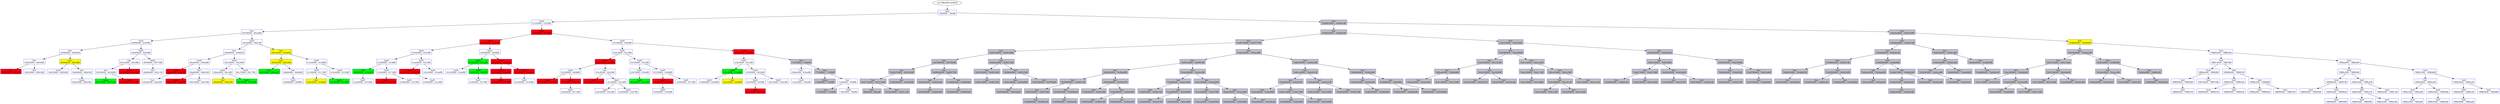/* Pid:    876 */
digraph processtree {
graph [rankdir = "TB"];
vad_fffffa8001da9b08 -> vad_fffffa8001dabef0
vad_fffffa8001dabef0 [label = "{ Vadl\n7ffe0000 - 7ffeffff }"shape = "record" color = "blue" style = "filled" fillcolor = "white"];
vad_fffffa8001dabef0 -> vad_fffffa8001e02510
vad_fffffa8001e02510 [label = "{ VadS\n013e0000 - 0145ffff }"shape = "record" color = "blue" style = "filled" fillcolor = "white"];
vad_fffffa8001e02510 -> vad_fffffa8001da9be0
vad_fffffa8001da9be0 [label = "{ Vad \n00780000 - 00aa8fff }"shape = "record" color = "blue" style = "filled" fillcolor = "white"];
vad_fffffa8001da9be0 -> vad_fffffa8001da4430
vad_fffffa8001da4430 [label = "{ VadS\n000f0000 - 0016ffff }"shape = "record" color = "blue" style = "filled" fillcolor = "white"];
vad_fffffa8001da4430 -> vad_fffffa8001dab550
vad_fffffa8001dab550 [label = "{ Vad \n00040000 - 00040fff }"shape = "record" color = "blue" style = "filled" fillcolor = "white"];
vad_fffffa8001dab550 -> vad_fffffa8001da23d0
vad_fffffa8001da23d0 [label = "{ Vad \n00020000 - 00026fff }"shape = "record" color = "blue" style = "filled" fillcolor = "white"];
vad_fffffa8001da23d0 -> vad_fffffa8001da44a0
vad_fffffa8001da44a0 [label = "{ Vad \n00010000 - 0001ffff }"shape = "record" color = "blue" style = "filled" fillcolor = "red"];
vad_fffffa8001da23d0 -> vad_fffffa8001da40a0
vad_fffffa8001da40a0 [label = "{ Vad \n00030000 - 00033fff }"shape = "record" color = "blue" style = "filled" fillcolor = "white"];
vad_fffffa8001dab550 -> vad_fffffa8001daa010
vad_fffffa8001daa010 [label = "{ Vad \n00060000 - 000c6fff }"shape = "record" color = "blue" style = "filled" fillcolor = "yellow"];
vad_fffffa8001daa010 -> vad_fffffa8001da8fc0
vad_fffffa8001da8fc0 [label = "{ VadS\n00050000 - 00050fff }"shape = "record" color = "blue" style = "filled" fillcolor = "white"];
vad_fffffa8001daa010 -> vad_fffffa8001da9c70
vad_fffffa8001da9c70 [label = "{ Vad \n000d0000 - 000d1fff }"shape = "record" color = "blue" style = "filled" fillcolor = "white"];
vad_fffffa8001da9c70 -> vad_fffffa8001d90f70
vad_fffffa8001d90f70 [label = "{ Vadm\n000e0000 - 000e0fff }"shape = "record" color = "blue" style = "filled" fillcolor = "white"];
vad_fffffa8001da4430 -> vad_fffffa8001dab170
vad_fffffa8001dab170 [label = "{ VadS\n00360000 - 0045ffff }"shape = "record" color = "blue" style = "filled" fillcolor = "white"];
vad_fffffa8001dab170 -> vad_fffffa8001da45c0
vad_fffffa8001da45c0 [label = "{ Vad \n001a0000 - 0025ffff }"shape = "record" color = "blue" style = "filled" fillcolor = "white"];
vad_fffffa8001da45c0 -> vad_fffffa8001e28460
vad_fffffa8001e28460 [label = "{ Vad \n00180000 - 00180fff }"shape = "record" color = "blue" style = "filled" fillcolor = "white"];
vad_fffffa8001e28460 -> vad_fffffa8001daaee0
vad_fffffa8001daaee0 [label = "{ Vadm\n00170000 - 00170fff }"shape = "record" color = "blue" style = "filled" fillcolor = "green"];
vad_fffffa8001e28460 -> vad_fffffa8001da90e0
vad_fffffa8001da90e0 [label = "{ VadS\n00190000 - 0019ffff }"shape = "record" color = "blue" style = "filled" fillcolor = "red"];
vad_fffffa8001da45c0 -> vad_fffffa8001da30c0
vad_fffffa8001da30c0 [label = "{ VadS\n00260000 - 0035ffff }"shape = "record" color = "blue" style = "filled" fillcolor = "red"];
vad_fffffa8001dab170 -> vad_fffffa8001daa0a0
vad_fffffa8001daa0a0 [label = "{ Vadm\n005f0000 - 00770fff }"shape = "record" color = "blue" style = "filled" fillcolor = "white"];
vad_fffffa8001daa0a0 -> vad_fffffa8001daa7a0
vad_fffffa8001daa7a0 [label = "{ Vad \n00460000 - 005e7fff }"shape = "record" color = "blue" style = "filled" fillcolor = "white"];
vad_fffffa8001da9be0 -> vad_fffffa8001dac0a0
vad_fffffa8001dac0a0 [label = "{ VadS\n00ca0000 - 00d1ffff }"shape = "record" color = "blue" style = "filled" fillcolor = "white"];
vad_fffffa8001dac0a0 -> vad_fffffa8001f47880
vad_fffffa8001f47880 [label = "{ Vad \n00b80000 - 00b81fff }"shape = "record" color = "blue" style = "filled" fillcolor = "white"];
vad_fffffa8001f47880 -> vad_fffffa8001ea5ae0
vad_fffffa8001ea5ae0 [label = "{ VadS\n00ad0000 - 00ad0fff }"shape = "record" color = "blue" style = "filled" fillcolor = "white"];
vad_fffffa8001ea5ae0 -> vad_fffffa8001df2ac0
vad_fffffa8001df2ac0 [label = "{ VadS\n00ac0000 - 00acffff }"shape = "record" color = "blue" style = "filled" fillcolor = "red"];
vad_fffffa8001df2ac0 -> vad_fffffa8001e39220
vad_fffffa8001e39220 [label = "{ Vad \n00ab0000 - 00ab0fff }"shape = "record" color = "blue" style = "filled" fillcolor = "white"];
vad_fffffa8001ea5ae0 -> vad_fffffa8001e94660
vad_fffffa8001e94660 [label = "{ Vad \n00b60000 - 00b61fff }"shape = "record" color = "blue" style = "filled" fillcolor = "white"];
vad_fffffa8001e94660 -> vad_fffffa8002263570
vad_fffffa8002263570 [label = "{ VadS\n00ae0000 - 00aeffff }"shape = "record" color = "blue" style = "filled" fillcolor = "red"];
vad_fffffa8001e94660 -> vad_fffffa8001f61a40
vad_fffffa8001f61a40 [label = "{ Vad \n00b70000 - 00b70fff }"shape = "record" color = "blue" style = "filled" fillcolor = "white"];
vad_fffffa8001f47880 -> vad_fffffa8001ea2a10
vad_fffffa8001ea2a10 [label = "{ VadS\n00c30000 - 00c49fff }"shape = "record" color = "blue" style = "filled" fillcolor = "white"];
vad_fffffa8001ea2a10 -> vad_fffffa8001dffa20
vad_fffffa8001dffa20 [label = "{ VadS\n00ba0000 - 00c1ffff }"shape = "record" color = "blue" style = "filled" fillcolor = "white"];
vad_fffffa8001dffa20 -> vad_fffffa8001eef180
vad_fffffa8001eef180 [label = "{ Vad \n00b90000 - 00b93fff }"shape = "record" color = "blue" style = "filled" fillcolor = "yellow"];
vad_fffffa8001dffa20 -> vad_fffffa8002090200
vad_fffffa8002090200 [label = "{ VadS\n00c20000 - 00c20fff }"shape = "record" color = "blue" style = "filled" fillcolor = "green"];
vad_fffffa8001ea2a10 -> vad_fffffa8002158cb0
vad_fffffa8002158cb0 [label = "{ VadS\n00c70000 - 00c77fff }"shape = "record" color = "blue" style = "filled" fillcolor = "white"];
vad_fffffa8001dac0a0 -> vad_fffffa8001dae220
vad_fffffa8001dae220 [label = "{ Vad \n00e10000 - 010defff }"shape = "record" color = "blue" style = "filled" fillcolor = "yellow"];
vad_fffffa8001dae220 -> vad_fffffa8001f5eb70
vad_fffffa8001f5eb70 [label = "{ Vad \n00d50000 - 00d53fff }"shape = "record" color = "blue" style = "filled" fillcolor = "yellow"];
vad_fffffa8001f5eb70 -> vad_fffffa8001f6fd30
vad_fffffa8001f6fd30 [label = "{ Vad \n00d20000 - 00d4efff }"shape = "record" color = "blue" style = "filled" fillcolor = "green"];
vad_fffffa8001f5eb70 -> vad_fffffa80020877c0
vad_fffffa80020877c0 [label = "{ Vad \n00d60000 - 00d60fff }"shape = "record" color = "blue" style = "filled" fillcolor = "white"];
vad_fffffa80020877c0 -> vad_fffffa8001f25b30
vad_fffffa8001f25b30 [label = "{ VadS\n00d80000 - 00dfffff }"shape = "record" color = "blue" style = "filled" fillcolor = "white"];
vad_fffffa8001dae220 -> vad_fffffa80020c4130
vad_fffffa80020c4130 [label = "{ VadS\n01220000 - 0129ffff }"shape = "record" color = "blue" style = "filled" fillcolor = "white"];
vad_fffffa80020c4130 -> vad_fffffa8001e6eb40
vad_fffffa8001e6eb40 [label = "{ VadS\n01100000 - 0117ffff }"shape = "record" color = "blue" style = "filled" fillcolor = "white"];
vad_fffffa8001e6eb40 -> vad_fffffa80020ba220
vad_fffffa80020ba220 [label = "{ Vad \n010e0000 - 010fbfff }"shape = "record" color = "blue" style = "filled" fillcolor = "yellow"];
vad_fffffa8001e6eb40 -> vad_fffffa8001f4baa0
vad_fffffa8001f4baa0 [label = "{ VadS\n01180000 - 011fffff }"shape = "record" color = "blue" style = "filled" fillcolor = "green"];
vad_fffffa80020c4130 -> vad_fffffa80020f8500
vad_fffffa80020f8500 [label = "{ VadS\n012e0000 - 0135ffff }"shape = "record" color = "blue" style = "filled" fillcolor = "white"];
vad_fffffa8001e02510 -> vad_fffffa8001ff9580
vad_fffffa8001ff9580 [label = "{ VadS\n023e0000 - 0245ffff }"shape = "record" color = "blue" style = "filled" fillcolor = "red"];
vad_fffffa8001ff9580 -> vad_fffffa8001ec9070
vad_fffffa8001ec9070 [label = "{ VadS\n01c40000 - 01cbffff }"shape = "record" color = "blue" style = "filled" fillcolor = "red"];
vad_fffffa8001ec9070 -> vad_fffffa80021e8650
vad_fffffa80021e8650 [label = "{ VadS\n018a0000 - 0191ffff }"shape = "record" color = "blue" style = "filled" fillcolor = "white"];
vad_fffffa80021e8650 -> vad_fffffa800225e7f0
vad_fffffa800225e7f0 [label = "{ VadS\n01580000 - 015fffff }"shape = "record" color = "blue" style = "filled" fillcolor = "white"];
vad_fffffa800225e7f0 -> vad_fffffa8001dc2b70
vad_fffffa8001dc2b70 [label = "{ Vad \n01460000 - 014c5fff }"shape = "record" color = "blue" style = "filled" fillcolor = "green"];
vad_fffffa8001dc2b70 -> vad_fffffa8001d515a0
vad_fffffa8001d515a0 [label = "{ VadS\n014e0000 - 0155ffff }"shape = "record" color = "blue" style = "filled" fillcolor = "white"];
vad_fffffa800225e7f0 -> vad_fffffa8001c59670
vad_fffffa8001c59670 [label = "{ VadS\n016c0000 - 0173ffff }"shape = "record" color = "blue" style = "filled" fillcolor = "white"];
vad_fffffa8001c59670 -> vad_fffffa8001e114b0
vad_fffffa8001e114b0 [label = "{ VadS\n01600000 - 0167ffff }"shape = "record" color = "blue" style = "filled" fillcolor = "red"];
vad_fffffa8001c59670 -> vad_fffffa8000f52fc0
vad_fffffa8000f52fc0 [label = "{ VadS\n01800000 - 0187ffff }"shape = "record" color = "blue" style = "filled" fillcolor = "white"];
vad_fffffa80021e8650 -> vad_fffffa8001e8d7e0
vad_fffffa8001e8d7e0 [label = "{ VadS\n01aa0000 - 01b1ffff }"shape = "record" color = "blue" style = "filled" fillcolor = "white"];
vad_fffffa8001e8d7e0 -> vad_fffffa8001e8dd80
vad_fffffa8001e8dd80 [label = "{ VadS\n01920000 - 0199ffff }"shape = "record" color = "blue" style = "filled" fillcolor = "red"];
vad_fffffa8001e8dd80 -> vad_fffffa8001e94d00
vad_fffffa8001e94d00 [label = "{ VadS\n019b0000 - 01a2ffff }"shape = "record" color = "blue" style = "filled" fillcolor = "white"];
vad_fffffa8001e8d7e0 -> vad_fffffa80014dda50
vad_fffffa80014dda50 [label = "{ VadS\n01b30000 - 01baffff }"shape = "record" color = "blue" style = "filled" fillcolor = "white"];
vad_fffffa8001ec9070 -> vad_fffffa8001fbe330
vad_fffffa8001fbe330 [label = "{ VadS\n02040000 - 020bffff }"shape = "record" color = "blue" style = "filled" fillcolor = "white"];
vad_fffffa8001fbe330 -> vad_fffffa8001f35750
vad_fffffa8001f35750 [label = "{ VadS\n01db0000 - 01eaffff }"shape = "record" color = "blue" style = "filled" fillcolor = "green"];
vad_fffffa8001f35750 -> vad_fffffa8001ef3170
vad_fffffa8001ef3170 [label = "{ VadS\n01d30000 - 01daffff }"shape = "record" color = "blue" style = "filled" fillcolor = "white"];
vad_fffffa8001f35750 -> vad_fffffa8001fd07f0
vad_fffffa8001fd07f0 [label = "{ VadS\n01f80000 - 01ffffff }"shape = "record" color = "blue" style = "filled" fillcolor = "green"];
vad_fffffa8001fd07f0 -> vad_fffffa80021eb4b0
vad_fffffa80021eb4b0 [label = "{ VadS\n01f00000 - 01f7ffff }"shape = "record" color = "blue" style = "filled" fillcolor = "white"];
vad_fffffa8001fbe330 -> vad_fffffa8001fcc1e0
vad_fffffa8001fcc1e0 [label = "{ VadS\n02210000 - 0228ffff }"shape = "record" color = "blue" style = "filled" fillcolor = "red"];
vad_fffffa8001fcc1e0 -> vad_fffffa8002035c20
vad_fffffa8002035c20 [label = "{ VadS\n02170000 - 021effff }"shape = "record" color = "blue" style = "filled" fillcolor = "red"];
vad_fffffa8002035c20 -> vad_fffffa8002041180
vad_fffffa8002041180 [label = "{ VadS\n020e0000 - 0215ffff }"shape = "record" color = "blue" style = "filled" fillcolor = "red"];
vad_fffffa8001fcc1e0 -> vad_fffffa8002004830
vad_fffffa8002004830 [label = "{ VadS\n02380000 - 0238ffff }"shape = "record" color = "blue" style = "filled" fillcolor = "red"];
vad_fffffa8002004830 -> vad_fffffa8001e8d980
vad_fffffa8001e8d980 [label = "{ VadS\n022d0000 - 0234ffff }"shape = "record" color = "blue" style = "filled" fillcolor = "white"];
vad_fffffa8001ff9580 -> vad_fffffa80020a8090
vad_fffffa80020a8090 [label = "{ VadS\n037d0000 - 0384ffff }"shape = "record" color = "blue" style = "filled" fillcolor = "white"];
vad_fffffa80020a8090 -> vad_fffffa8002050220
vad_fffffa8002050220 [label = "{ VadS\n02de0000 - 02e5ffff }"shape = "record" color = "blue" style = "filled" fillcolor = "white"];
vad_fffffa8002050220 -> vad_fffffa800204a880
vad_fffffa800204a880 [label = "{ VadS\n02880000 - 028fffff }"shape = "record" color = "blue" style = "filled" fillcolor = "red"];
vad_fffffa800204a880 -> vad_fffffa8002008600
vad_fffffa8002008600 [label = "{ VadS\n02590000 - 0268ffff }"shape = "record" color = "blue" style = "filled" fillcolor = "white"];
vad_fffffa8002008600 -> vad_fffffa8001f599e0
vad_fffffa8001f599e0 [label = "{ VadS\n02510000 - 0258ffff }"shape = "record" color = "blue" style = "filled" fillcolor = "red"];
vad_fffffa8002008600 -> vad_fffffa8001ffed00
vad_fffffa8001ffed00 [label = "{ VadS\n027c0000 - 0283ffff }"shape = "record" color = "blue" style = "filled" fillcolor = "red"];
vad_fffffa8001ffed00 -> vad_fffffa8001c91220
vad_fffffa8001c91220 [label = "{ VadS\n026a0000 - 0271ffff }"shape = "record" color = "blue" style = "filled" fillcolor = "white"];
vad_fffffa800204a880 -> vad_fffffa8002048010
vad_fffffa8002048010 [label = "{ Vad \n02a30000 - 02b2ffff }"shape = "record" color = "blue" style = "filled" fillcolor = "white"];
vad_fffffa8002048010 -> vad_fffffa8002043e00
vad_fffffa8002043e00 [label = "{ VadS\n029b0000 - 02a2ffff }"shape = "record" color = "blue" style = "filled" fillcolor = "red"];
vad_fffffa8002048010 -> vad_fffffa80020f88b0
vad_fffffa80020f88b0 [label = "{ VadS\n02c40000 - 02cbffff }"shape = "record" color = "blue" style = "filled" fillcolor = "white"];
vad_fffffa80020f88b0 -> vad_fffffa8001f0f470
vad_fffffa8001f0f470 [label = "{ VadS\n02b30000 - 02c2ffff }"shape = "record" color = "blue" style = "filled" fillcolor = "white"];
vad_fffffa80020f88b0 -> vad_fffffa8001f228b0
vad_fffffa8001f228b0 [label = "{ VadS\n02d00000 - 02d7ffff }"shape = "record" color = "blue" style = "filled" fillcolor = "white"];
vad_fffffa8002050220 -> vad_fffffa80020b32b0
vad_fffffa80020b32b0 [label = "{ VadS\n03350000 - 033cffff }"shape = "record" color = "blue" style = "filled" fillcolor = "white"];
vad_fffffa80020b32b0 -> vad_fffffa8001dcd0d0
vad_fffffa8001dcd0d0 [label = "{ VadS\n03070000 - 030effff }"shape = "record" color = "blue" style = "filled" fillcolor = "white"];
vad_fffffa8001dcd0d0 -> vad_fffffa8001da41c0
vad_fffffa8001da41c0 [label = "{ VadS\n02e60000 - 0305ffff }"shape = "record" color = "blue" style = "filled" fillcolor = "green"];
vad_fffffa80020b32b0 -> vad_fffffa80020c5a00
vad_fffffa80020c5a00 [label = "{ VadS\n03550000 - 0364ffff }"shape = "record" color = "blue" style = "filled" fillcolor = "white"];
vad_fffffa80020c5a00 -> vad_fffffa8002062240
vad_fffffa8002062240 [label = "{ VadS\n033d0000 - 0344ffff }"shape = "record" color = "blue" style = "filled" fillcolor = "red"];
vad_fffffa8002062240 -> vad_fffffa800202e170
vad_fffffa800202e170 [label = "{ VadS\n03450000 - 0354ffff }"shape = "record" color = "blue" style = "filled" fillcolor = "white"];
vad_fffffa80020c5a00 -> vad_fffffa8002069260
vad_fffffa8002069260 [label = "{ VadS\n036b0000 - 0372ffff }"shape = "record" color = "blue" style = "filled" fillcolor = "white"];
vad_fffffa80020a8090 -> vad_fffffa8001d4b650
vad_fffffa8001d4b650 [label = "{ VadS\n04540000 - 0454ffff }"shape = "record" color = "blue" style = "filled" fillcolor = "red"];
vad_fffffa8001d4b650 -> vad_fffffa80020b4590
vad_fffffa80020b4590 [label = "{ VadS\n03bc0000 - 03c3ffff }"shape = "record" color = "blue" style = "filled" fillcolor = "white"];
vad_fffffa80020b4590 -> vad_fffffa80020b76a0
vad_fffffa80020b76a0 [label = "{ VadS\n038e0000 - 03adffff }"shape = "record" color = "blue" style = "filled" fillcolor = "green"];
vad_fffffa80020b76a0 -> vad_fffffa800209fa70
vad_fffffa800209fa70 [label = "{ VadS\n03860000 - 038dffff }"shape = "record" color = "blue" style = "filled" fillcolor = "white"];
vad_fffffa80020b76a0 -> vad_fffffa8002156870
vad_fffffa8002156870 [label = "{ Vad \n03ae0000 - 03b9ffff }"shape = "record" color = "blue" style = "filled" fillcolor = "yellow"];
vad_fffffa80020b4590 -> vad_fffffa8001f500e0
vad_fffffa8001f500e0 [label = "{ VadS\n03f30000 - 0432ffff }"shape = "record" color = "blue" style = "filled" fillcolor = "white"];
vad_fffffa8001f500e0 -> vad_fffffa8001f4e830
vad_fffffa8001f4e830 [label = "{ VadS\n03d30000 - 03f2ffff }"shape = "record" color = "blue" style = "filled" fillcolor = "white"];
vad_fffffa8001f4e830 -> vad_fffffa8001f417a0
vad_fffffa8001f417a0 [label = "{ VadS\n03ca0000 - 03d1ffff }"shape = "record" color = "blue" style = "filled" fillcolor = "red"];
vad_fffffa8001f500e0 -> vad_fffffa8001d6f600
vad_fffffa8001d6f600 [label = "{ VadS\n04330000 - 0442ffff }"shape = "record" color = "blue" style = "filled" fillcolor = "white"];
vad_fffffa8001d4b650 -> vad_fffffa8001dab1c0
vad_fffffa8001dab1c0 [label = "{ Vad \n77a70000 - 77b8efff }"shape = "record" color = "blue" style = "filled" fillcolor = "gray"];
vad_fffffa8001dab1c0 -> vad_fffffa80020e56c0
vad_fffffa80020e56c0 [label = "{ Vad \n056d0000 - 058a9fff }"shape = "record" color = "blue" style = "filled" fillcolor = "white"];
vad_fffffa80020e56c0 -> vad_fffffa8001c72220
vad_fffffa8001c72220 [label = "{ VadS\n15bc0000 - 25bbffff }"shape = "record" color = "blue" style = "filled" fillcolor = "white"];
vad_fffffa8001dab1c0 -> vad_fffffa8001dabdd0
vad_fffffa8001dabdd0 [label = "{ Vad \n77c90000 - 77e38fff }"shape = "record" color = "blue" style = "filled" fillcolor = "gray"];
vad_fffffa8001dabdd0 -> vad_fffffa8001d90ed0
vad_fffffa8001d90ed0 [label = "{ Vadm\n77b90000 - 77c89fff }"shape = "record" color = "blue" style = "filled" fillcolor = "gray"];
vad_fffffa8001dabdd0 -> vad_fffffa8001da9130
vad_fffffa8001da9130 [label = "{ Vad \n7efe0000 - 7f0dffff }"shape = "record" color = "blue" style = "filled" fillcolor = "white"];
vad_fffffa8001da9130 -> vad_fffffa8002112ce0
vad_fffffa8002112ce0 [label = "{ Vad \n77e60000 - 77e66fff }"shape = "record" color = "blue" style = "filled" fillcolor = "gray"];
vad_fffffa8001da9130 -> vad_fffffa8001d7f0f0
vad_fffffa8001d7f0f0 [label = "{ VadS\n7f0e0000 - 7ffdffff }"shape = "record" color = "blue" style = "filled" fillcolor = "white"];
vad_fffffa8001dabef0 -> vad_fffffa8001dacc60
vad_fffffa8001dacc60 [label = "{ Vad \n7fefd810000 - 7fefd81efff }"shape = "record" color = "blue" style = "filled" fillcolor = "gray"];
vad_fffffa8001dacc60 -> vad_fffffa8001e07520
vad_fffffa8001e07520 [label = "{ Vad \n7fefb9a0000 - 7fefba61fff }"shape = "record" color = "blue" style = "filled" fillcolor = "gray"];
vad_fffffa8001e07520 -> vad_fffffa8001f65010
vad_fffffa8001f65010 [label = "{ Vad \n7fef9770000 - 7fef9777fff }"shape = "record" color = "blue" style = "filled" fillcolor = "gray"];
vad_fffffa8001f65010 -> vad_fffffa8002070ec0
vad_fffffa8002070ec0 [label = "{ Vad \n7fef9120000 - 7fef919dfff }"shape = "record" color = "blue" style = "filled" fillcolor = "gray"];
vad_fffffa8002070ec0 -> vad_fffffa80020a16f0
vad_fffffa80020a16f0 [label = "{ Vad \n7fef7f90000 - 7fef7f9efff }"shape = "record" color = "blue" style = "filled" fillcolor = "gray"];
vad_fffffa80020a16f0 -> vad_fffffa8001fee1b0
vad_fffffa8001fee1b0 [label = "{ Vad \n7fef5b70000 - 7fef5c5dfff }"shape = "record" color = "blue" style = "filled" fillcolor = "gray"];
vad_fffffa8001fee1b0 -> vad_fffffa8000e9e220
vad_fffffa8000e9e220 [label = "{ Vad \n7fef3720000 - 7fef3734fff }"shape = "record" color = "blue" style = "filled" fillcolor = "gray"];
vad_fffffa8000e9e220 -> vad_fffffa8001dabe60
vad_fffffa8001dabe60 [label = "{ Vad \nff9a0000 - ff9aafff }"shape = "record" color = "blue" style = "filled" fillcolor = "gray"];
vad_fffffa8000e9e220 -> vad_fffffa800214c500
vad_fffffa800214c500 [label = "{ Vad \n7fef3c60000 - 7fef3cc1fff }"shape = "record" color = "blue" style = "filled" fillcolor = "gray"];
vad_fffffa8001fee1b0 -> vad_fffffa8000e63a30
vad_fffffa8000e63a30 [label = "{ Vad \n7fef6040000 - 7fef629ffff }"shape = "record" color = "blue" style = "filled" fillcolor = "gray"];
vad_fffffa80020a16f0 -> vad_fffffa8001c49c20
vad_fffffa8001c49c20 [label = "{ Vad \n7fef8960000 - 7fef8975fff }"shape = "record" color = "blue" style = "filled" fillcolor = "gray"];
vad_fffffa8001c49c20 -> vad_fffffa80020f7620
vad_fffffa80020f7620 [label = "{ Vad \n7fef8280000 - 7fef829afff }"shape = "record" color = "blue" style = "filled" fillcolor = "gray"];
vad_fffffa80020f7620 -> vad_fffffa8002111230
vad_fffffa8002111230 [label = "{ Vad \n7fef87b0000 - 7fef8820fff }"shape = "record" color = "blue" style = "filled" fillcolor = "gray"];
vad_fffffa8001c49c20 -> vad_fffffa8002153970
vad_fffffa8002153970 [label = "{ Vad \n7fef8980000 - 7fef8bf9fff }"shape = "record" color = "blue" style = "filled" fillcolor = "gray"];
vad_fffffa8002153970 -> vad_fffffa8000e66ac0
vad_fffffa8000e66ac0 [label = "{ Vad \n7fef8d40000 - 7fef8d5bfff }"shape = "record" color = "blue" style = "filled" fillcolor = "gray"];
vad_fffffa8002070ec0 -> vad_fffffa8002076c30
vad_fffffa8002076c30 [label = "{ Vad \n7fef92a0000 - 7fef9312fff }"shape = "record" color = "blue" style = "filled" fillcolor = "gray"];
vad_fffffa8002076c30 -> vad_fffffa80020c50b0
vad_fffffa80020c50b0 [label = "{ Vad \n7fef91a0000 - 7fef91b5fff }"shape = "record" color = "blue" style = "filled" fillcolor = "gray"];
vad_fffffa80020c50b0 -> vad_fffffa8001fa49f0
vad_fffffa8001fa49f0 [label = "{ Vad \n7fef91c0000 - 7fef927bfff }"shape = "record" color = "blue" style = "filled" fillcolor = "gray"];
vad_fffffa8002076c30 -> vad_fffffa8002000a00
vad_fffffa8002000a00 [label = "{ Vad \n7fef96e0000 - 7fef9705fff }"shape = "record" color = "blue" style = "filled" fillcolor = "gray"];
vad_fffffa8002000a00 -> vad_fffffa8002070970
vad_fffffa8002070970 [label = "{ Vad \n7fef93c0000 - 7fef93d9fff }"shape = "record" color = "blue" style = "filled" fillcolor = "gray"];
vad_fffffa8002070970 -> vad_fffffa8001eb7cf0
vad_fffffa8001eb7cf0 [label = "{ Vad \n7fef9340000 - 7fef93bbfff }"shape = "record" color = "blue" style = "filled" fillcolor = "gray"];
vad_fffffa8002000a00 -> vad_fffffa8002024a20
vad_fffffa8002024a20 [label = "{ Vad \n7fef9760000 - 7fef976bfff }"shape = "record" color = "blue" style = "filled" fillcolor = "gray"];
vad_fffffa8001f65010 -> vad_fffffa8001e8d8f0
vad_fffffa8001e8d8f0 [label = "{ Vad \n7fefaee0000 - 7fefaee8fff }"shape = "record" color = "blue" style = "filled" fillcolor = "gray"];
vad_fffffa8001e8d8f0 -> vad_fffffa8001e692e0
vad_fffffa8001e692e0 [label = "{ Vad \n7fef9ec0000 - 7fef9f01fff }"shape = "record" color = "blue" style = "filled" fillcolor = "gray"];
vad_fffffa8001e692e0 -> vad_fffffa800200d350
vad_fffffa800200d350 [label = "{ Vad \n7fef9ac0000 - 7fef9ad8fff }"shape = "record" color = "blue" style = "filled" fillcolor = "gray"];
vad_fffffa800200d350 -> vad_fffffa80020380d0
vad_fffffa80020380d0 [label = "{ Vad \n7fef9900000 - 7fef9913fff }"shape = "record" color = "blue" style = "filled" fillcolor = "gray"];
vad_fffffa80020380d0 -> vad_fffffa800204dc70
vad_fffffa800204dc70 [label = "{ Vad \n7fef9780000 - 7fef97f3fff }"shape = "record" color = "blue" style = "filled" fillcolor = "gray"];
vad_fffffa800204dc70 -> vad_fffffa80021e9540
vad_fffffa80021e9540 [label = "{ Vad \n7fef9840000 - 7fef985cfff }"shape = "record" color = "blue" style = "filled" fillcolor = "gray"];
vad_fffffa80020380d0 -> vad_fffffa8002037c30
vad_fffffa8002037c30 [label = "{ Vad \n7fef9920000 - 7fef998efff }"shape = "record" color = "blue" style = "filled" fillcolor = "gray"];
vad_fffffa8002037c30 -> vad_fffffa80020356b0
vad_fffffa80020356b0 [label = "{ Vad \n7fef9990000 - 7fef9abefff }"shape = "record" color = "blue" style = "filled" fillcolor = "gray"];
vad_fffffa800200d350 -> vad_fffffa800200dec0
vad_fffffa800200dec0 [label = "{ Vad \n7fef9b40000 - 7fef9b47fff }"shape = "record" color = "blue" style = "filled" fillcolor = "gray"];
vad_fffffa800200dec0 -> vad_fffffa8001fbebf0
vad_fffffa8001fbebf0 [label = "{ Vad \n7fef9af0000 - 7fef9b3ffff }"shape = "record" color = "blue" style = "filled" fillcolor = "gray"];
vad_fffffa800200dec0 -> vad_fffffa8001e92840
vad_fffffa8001e92840 [label = "{ Vad \n7fef9d80000 - 7fef9dc6fff }"shape = "record" color = "blue" style = "filled" fillcolor = "gray"];
vad_fffffa8001e92840 -> vad_fffffa8001e55ec0
vad_fffffa8001e55ec0 [label = "{ Vad \n7fef9b50000 - 7fef9b76fff }"shape = "record" color = "blue" style = "filled" fillcolor = "gray"];
vad_fffffa8001e92840 -> vad_fffffa800202b870
vad_fffffa800202b870 [label = "{ Vad \n7fef9dd0000 - 7fef9eb1fff }"shape = "record" color = "blue" style = "filled" fillcolor = "gray"];
vad_fffffa8001e692e0 -> vad_fffffa8001fc64f0
vad_fffffa8001fc64f0 [label = "{ Vad \n7fefa260000 - 7fefa2e5fff }"shape = "record" color = "blue" style = "filled" fillcolor = "gray"];
vad_fffffa8001fc64f0 -> vad_fffffa8001f27420
vad_fffffa8001f27420 [label = "{ Vad \n7fef9ff0000 - 7fefa014fff }"shape = "record" color = "blue" style = "filled" fillcolor = "gray"];
vad_fffffa8001f27420 -> vad_fffffa8001ff6730
vad_fffffa8001ff6730 [label = "{ Vad \n7fef9f50000 - 7fef9fe1fff }"shape = "record" color = "blue" style = "filled" fillcolor = "gray"];
vad_fffffa8001f27420 -> vad_fffffa8002025370
vad_fffffa8002025370 [label = "{ Vad \n7fefa080000 - 7fefa096fff }"shape = "record" color = "blue" style = "filled" fillcolor = "gray"];
vad_fffffa8002025370 -> vad_fffffa8001fc8cd0
vad_fffffa8001fc8cd0 [label = "{ Vad \n7fefa040000 - 7fefa07cfff }"shape = "record" color = "blue" style = "filled" fillcolor = "gray"];
vad_fffffa8002025370 -> vad_fffffa800200c530
vad_fffffa800200c530 [label = "{ Vad \n7fefa0a0000 - 7fefa24ffff }"shape = "record" color = "blue" style = "filled" fillcolor = "gray"];
vad_fffffa8001fc64f0 -> vad_fffffa800210b910
vad_fffffa800210b910 [label = "{ Vad \n7fefa5b0000 - 7fefa620fff }"shape = "record" color = "blue" style = "filled" fillcolor = "gray"];
vad_fffffa800210b910 -> vad_fffffa8001fc08f0
vad_fffffa8001fc08f0 [label = "{ Vad \n7fefa340000 - 7fefa37ffff }"shape = "record" color = "blue" style = "filled" fillcolor = "gray"];
vad_fffffa8001fc08f0 -> vad_fffffa80021453a0
vad_fffffa80021453a0 [label = "{ Vad \n7fefa3a0000 - 7fefa403fff }"shape = "record" color = "blue" style = "filled" fillcolor = "gray"];
vad_fffffa800210b910 -> vad_fffffa8001e96210
vad_fffffa8001e96210 [label = "{ Vad \n7fefac40000 - 7fefacb6fff }"shape = "record" color = "blue" style = "filled" fillcolor = "gray"];
vad_fffffa8001e96210 -> vad_fffffa8001ff6290
vad_fffffa8001ff6290 [label = "{ Vad \n7fefa9e0000 - 7fefa9f0fff }"shape = "record" color = "blue" style = "filled" fillcolor = "gray"];
vad_fffffa8001e96210 -> vad_fffffa8001e7b780
vad_fffffa8001e7b780 [label = "{ Vad \n7fefad40000 - 7fefad4efff }"shape = "record" color = "blue" style = "filled" fillcolor = "gray"];
vad_fffffa8001e8d8f0 -> vad_fffffa8001e39190
vad_fffffa8001e39190 [label = "{ Vad \n7fefb590000 - 7fefb5a3fff }"shape = "record" color = "blue" style = "filled" fillcolor = "gray"];
vad_fffffa8001e39190 -> vad_fffffa8001e8ace0
vad_fffffa8001e8ace0 [label = "{ Vad \n7fefb1a0000 - 7fefb2b1fff }"shape = "record" color = "blue" style = "filled" fillcolor = "gray"];
vad_fffffa8001e8ace0 -> vad_fffffa8001e7b450
vad_fffffa8001e7b450 [label = "{ Vad \n7fefaf00000 - 7fefaf55fff }"shape = "record" color = "blue" style = "filled" fillcolor = "gray"];
vad_fffffa8001e7b450 -> vad_fffffa8001e8ae70
vad_fffffa8001e8ae70 [label = "{ Vad \n7fefaef0000 - 7fefaef8fff }"shape = "record" color = "blue" style = "filled" fillcolor = "gray"];
vad_fffffa8001e7b450 -> vad_fffffa8001e8dce0
vad_fffffa8001e8dce0 [label = "{ Vad \n7fefb110000 - 7fefb119fff }"shape = "record" color = "blue" style = "filled" fillcolor = "gray"];
vad_fffffa8001e8dce0 -> vad_fffffa80015966f0
vad_fffffa80015966f0 [label = "{ Vad \n7fefaf80000 - 7fefafddfff }"shape = "record" color = "blue" style = "filled" fillcolor = "gray"];
vad_fffffa8001e8dce0 -> vad_fffffa800104eef0
vad_fffffa800104eef0 [label = "{ Vad \n7fefb150000 - 7fefb164fff }"shape = "record" color = "blue" style = "filled" fillcolor = "gray"];
vad_fffffa8001e8ace0 -> vad_fffffa8001fe9ec0
vad_fffffa8001fe9ec0 [label = "{ Vad \n7fefb3d0000 - 7fefb422fff }"shape = "record" color = "blue" style = "filled" fillcolor = "gray"];
vad_fffffa8001fe9ec0 -> vad_fffffa80020432f0
vad_fffffa80020432f0 [label = "{ Vad \n7fefb320000 - 7fefb330fff }"shape = "record" color = "blue" style = "filled" fillcolor = "gray"];
vad_fffffa8001fe9ec0 -> vad_fffffa8001e8b240
vad_fffffa8001e8b240 [label = "{ Vad \n7fefb540000 - 7fefb574fff }"shape = "record" color = "blue" style = "filled" fillcolor = "gray"];
vad_fffffa8001e39190 -> vad_fffffa8001e09010
vad_fffffa8001e09010 [label = "{ Vad \n7fefb8b0000 - 7fefb8c4fff }"shape = "record" color = "blue" style = "filled" fillcolor = "gray"];
vad_fffffa8001e09010 -> vad_fffffa8001e08c50
vad_fffffa8001e08c50 [label = "{ Vad \n7fefb870000 - 7fefb8a6fff }"shape = "record" color = "blue" style = "filled" fillcolor = "gray"];
vad_fffffa8001e08c50 -> vad_fffffa8001f0b3e0
vad_fffffa8001f0b3e0 [label = "{ Vad \n7fefb650000 - 7fefb6b6fff }"shape = "record" color = "blue" style = "filled" fillcolor = "gray"];
vad_fffffa8001e09010 -> vad_fffffa8001e17e30
vad_fffffa8001e17e30 [label = "{ Vad \n7fefb8f0000 - 7fefb8fffff }"shape = "record" color = "blue" style = "filled" fillcolor = "gray"];
vad_fffffa8001e17e30 -> vad_fffffa8001e19580
vad_fffffa8001e19580 [label = "{ Vad \n7fefb8e0000 - 7fefb8ebfff }"shape = "record" color = "blue" style = "filled" fillcolor = "gray"];
vad_fffffa8001e17e30 -> vad_fffffa8001e09f80
vad_fffffa8001e09f80 [label = "{ Vad \n7fefb950000 - 7fefb968fff }"shape = "record" color = "blue" style = "filled" fillcolor = "gray"];
vad_fffffa8001e07520 -> vad_fffffa8001e26f80
vad_fffffa8001e26f80 [label = "{ Vad \n7fefcf10000 - 7fefcf56fff }"shape = "record" color = "blue" style = "filled" fillcolor = "gray"];
vad_fffffa8001e26f80 -> vad_fffffa8001e9e270
vad_fffffa8001e9e270 [label = "{ Vad \n7fefc960000 - 7fefc966fff }"shape = "record" color = "blue" style = "filled" fillcolor = "gray"];
vad_fffffa8001e9e270 -> vad_fffffa8001f20010
vad_fffffa8001f20010 [label = "{ Vad \n7fefc160000 - 7fefc353fff }"shape = "record" color = "blue" style = "filled" fillcolor = "gray"];
vad_fffffa8001f20010 -> vad_fffffa8001f26620
vad_fffffa8001f26620 [label = "{ Vad \n7fefbea0000 - 7fefbfcbfff }"shape = "record" color = "blue" style = "filled" fillcolor = "gray"];
vad_fffffa8001f26620 -> vad_fffffa8001efc7e0
vad_fffffa8001efc7e0 [label = "{ Vad \n7fefbe40000 - 7fefbe95fff }"shape = "record" color = "blue" style = "filled" fillcolor = "gray"];
vad_fffffa8001f26620 -> vad_fffffa80021eaa80
vad_fffffa80021eaa80 [label = "{ Vad \n7fefc130000 - 7fefc138fff }"shape = "record" color = "blue" style = "filled" fillcolor = "gray"];
vad_fffffa8001f20010 -> vad_fffffa8001ea7d70
vad_fffffa8001ea7d70 [label = "{ Vad \n7fefc810000 - 7fefc820fff }"shape = "record" color = "blue" style = "filled" fillcolor = "gray"];
vad_fffffa8001ea7d70 -> vad_fffffa8002040300
vad_fffffa8002040300 [label = "{ Vad \n7fefc610000 - 7fefc627fff }"shape = "record" color = "blue" style = "filled" fillcolor = "gray"];
vad_fffffa8001ea7d70 -> vad_fffffa8001ff5dc0
vad_fffffa8001ff5dc0 [label = "{ Vad \n7fefc830000 - 7fefc8eafff }"shape = "record" color = "blue" style = "filled" fillcolor = "gray"];
vad_fffffa8001e9e270 -> vad_fffffa8001e01620
vad_fffffa8001e01620 [label = "{ Vad \n7fefccc0000 - 7fefccdafff }"shape = "record" color = "blue" style = "filled" fillcolor = "gray"];
vad_fffffa8001e01620 -> vad_fffffa8001e96180
vad_fffffa8001e96180 [label = "{ Vad \n7fefcc50000 - 7fefcc7cfff }"shape = "record" color = "blue" style = "filled" fillcolor = "gray"];
vad_fffffa8001e96180 -> vad_fffffa8001e9f9e0
vad_fffffa8001e9f9e0 [label = "{ Vad \n7fefcc80000 - 7fefcc8bfff }"shape = "record" color = "blue" style = "filled" fillcolor = "gray"];
vad_fffffa8001e01620 -> vad_fffffa8001e6fd50
vad_fffffa8001e6fd50 [label = "{ Vad \n7fefce10000 - 7fefce19fff }"shape = "record" color = "blue" style = "filled" fillcolor = "gray"];
vad_fffffa8001e6fd50 -> vad_fffffa80020931e0
vad_fffffa80020931e0 [label = "{ Vad \n7fefcd00000 - 7fefcd1efff }"shape = "record" color = "blue" style = "filled" fillcolor = "gray"];
vad_fffffa80020931e0 -> vad_fffffa8002014db0
vad_fffffa8002014db0 [label = "{ Vad \n7fefcce0000 - 7fefccf1fff }"shape = "record" color = "blue" style = "filled" fillcolor = "gray"];
vad_fffffa80020931e0 -> vad_fffffa8001e8b010
vad_fffffa8001e8b010 [label = "{ Vad \n7fefcd90000 - 7fefcdc8fff }"shape = "record" color = "blue" style = "filled" fillcolor = "gray"];
vad_fffffa8001e6fd50 -> vad_fffffa8001e8a920
vad_fffffa8001e8a920 [label = "{ Vad \n7fefce20000 - 7fefce2cfff }"shape = "record" color = "blue" style = "filled" fillcolor = "gray"];
vad_fffffa8001e26f80 -> vad_fffffa8001e06800
vad_fffffa8001e06800 [label = "{ Vad \n7fefd4d0000 - 7fefd4dafff }"shape = "record" color = "blue" style = "filled" fillcolor = "gray"];
vad_fffffa8001e06800 -> vad_fffffa8001e29c60
vad_fffffa8001e29c60 [label = "{ Vad \n7fefd1e0000 - 7fefd1f6fff }"shape = "record" color = "blue" style = "filled" fillcolor = "gray"];
vad_fffffa8001e29c60 -> vad_fffffa8001e9e1e0
vad_fffffa8001e9e1e0 [label = "{ Vad \n7fefd170000 - 7fefd176fff }"shape = "record" color = "blue" style = "filled" fillcolor = "gray"];
vad_fffffa8001e9e1e0 -> vad_fffffa8002065280
vad_fffffa8002065280 [label = "{ Vad \n7fefd000000 - 7fefd05afff }"shape = "record" color = "blue" style = "filled" fillcolor = "gray"];
vad_fffffa8001e9e1e0 -> vad_fffffa8001e9deb0
vad_fffffa8001e9deb0 [label = "{ Vad \n7fefd180000 - 7fefd1d4fff }"shape = "record" color = "blue" style = "filled" fillcolor = "gray"];
vad_fffffa8001e29c60 -> vad_fffffa8001e8a5f0
vad_fffffa8001e8a5f0 [label = "{ Vad \n7fefd3b0000 - 7fefd3defff }"shape = "record" color = "blue" style = "filled" fillcolor = "gray"];
vad_fffffa8001e8a5f0 -> vad_fffffa8001ea7f80
vad_fffffa8001ea7f80 [label = "{ Vad \n7fefd2f0000 - 7fefd321fff }"shape = "record" color = "blue" style = "filled" fillcolor = "gray"];
vad_fffffa8001e8a5f0 -> vad_fffffa8001e7ed90
vad_fffffa8001e7ed90 [label = "{ Vad \n7fefd3f0000 - 7fefd45cfff }"shape = "record" color = "blue" style = "filled" fillcolor = "gray"];
vad_fffffa8001e06800 -> vad_fffffa8001e08bc0
vad_fffffa8001e08bc0 [label = "{ Vad \n7fefd760000 - 7fefd769fff }"shape = "record" color = "blue" style = "filled" fillcolor = "gray"];
vad_fffffa8001e08bc0 -> vad_fffffa8001fd90d0
vad_fffffa8001fd90d0 [label = "{ Vad \n7fefd4e0000 - 7fefd4f3fff }"shape = "record" color = "blue" style = "filled" fillcolor = "gray"];
vad_fffffa8001fd90d0 -> vad_fffffa8002155990
vad_fffffa8002155990 [label = "{ Vad \n7fefd5e0000 - 7fefd5e7fff }"shape = "record" color = "blue" style = "filled" fillcolor = "gray"];
vad_fffffa8001e08bc0 -> vad_fffffa8001e08f80
vad_fffffa8001e08f80 [label = "{ Vad \n7fefd780000 - 7fefd7a4fff }"shape = "record" color = "blue" style = "filled" fillcolor = "gray"];
vad_fffffa8001e08f80 -> vad_fffffa8001e43b00
vad_fffffa8001e43b00 [label = "{ Vad \n7fefd7b0000 - 7fefd806fff }"shape = "record" color = "blue" style = "filled" fillcolor = "gray"];
vad_fffffa8001dacc60 -> vad_fffffa8001da4ef0
vad_fffffa8001da4ef0 [label = "{ Vad \n7fefe0e0000 - 7fefe10dfff }"shape = "record" color = "blue" style = "filled" fillcolor = "gray"];
vad_fffffa8001da4ef0 -> vad_fffffa8001e74be0
vad_fffffa8001e74be0 [label = "{ Vad \n7fefdbb0000 - 7fefdbc5fff }"shape = "record" color = "blue" style = "filled" fillcolor = "gray"];
vad_fffffa8001e74be0 -> vad_fffffa8001e09140
vad_fffffa8001e09140 [label = "{ Vad \n7fefdab0000 - 7fefdabefff }"shape = "record" color = "blue" style = "filled" fillcolor = "gray"];
vad_fffffa8001e09140 -> vad_fffffa8001e19ae0
vad_fffffa8001e19ae0 [label = "{ Vad \n7fefd8e0000 - 7fefd91cfff }"shape = "record" color = "blue" style = "filled" fillcolor = "gray"];
vad_fffffa8001e19ae0 -> vad_fffffa8001e0e010
vad_fffffa8001e0e010 [label = "{ Vad \n7fefd8c0000 - 7fefd8d3fff }"shape = "record" color = "blue" style = "filled" fillcolor = "gray"];
vad_fffffa8001e0e010 -> vad_fffffa8001d3a280
vad_fffffa8001d3a280 [label = "{ Vad \n7fefd820000 - 7fefd8b0fff }"shape = "record" color = "blue" style = "filled" fillcolor = "gray"];
vad_fffffa8001e19ae0 -> vad_fffffa8002015a50
vad_fffffa8002015a50 [label = "{ Vad \n7fefd930000 - 7fefd93afff }"shape = "record" color = "blue" style = "filled" fillcolor = "gray"];
vad_fffffa8002015a50 -> vad_fffffa8001e2a590
vad_fffffa8001e2a590 [label = "{ Vad \n7fefd920000 - 7fefd92afff }"shape = "record" color = "blue" style = "filled" fillcolor = "gray"];
vad_fffffa8002015a50 -> vad_fffffa8002016d60
vad_fffffa8002016d60 [label = "{ Vad \n7fefd940000 - 7fefd966fff }"shape = "record" color = "blue" style = "filled" fillcolor = "gray"];
vad_fffffa8001e09140 -> vad_fffffa8001e8e3b0
vad_fffffa8001e8e3b0 [label = "{ Vad \n7fefdb00000 - 7fefdb2ffff }"shape = "record" color = "blue" style = "filled" fillcolor = "gray"];
vad_fffffa8001e8e3b0 -> vad_fffffa8001e09b50
vad_fffffa8001e09b50 [label = "{ Vad \n7fefdac0000 - 7fefdaddfff }"shape = "record" color = "blue" style = "filled" fillcolor = "gray"];
vad_fffffa8001e09b50 -> vad_fffffa8001eef8b0
vad_fffffa8001eef8b0 [label = "{ Vad \n7fefdae0000 - 7fefdafcfff }"shape = "record" color = "blue" style = "filled" fillcolor = "gray"];
vad_fffffa8001e8e3b0 -> vad_fffffa8001e8ab30
vad_fffffa8001e8ab30 [label = "{ Vad \n7fefdb70000 - 7fefdb92fff }"shape = "record" color = "blue" style = "filled" fillcolor = "gray"];
vad_fffffa8001e8ab30 -> vad_fffffa8001e881f0
vad_fffffa8001e881f0 [label = "{ Vad \n7fefdb50000 - 7fefdb64fff }"shape = "record" color = "blue" style = "filled" fillcolor = "gray"];
vad_fffffa8001e881f0 -> vad_fffffa8002029200
vad_fffffa8002029200 [label = "{ Vad \n7fefdb30000 - 7fefdb43fff }"shape = "record" color = "blue" style = "filled" fillcolor = "gray"];
vad_fffffa8001e8ab30 -> vad_fffffa8001e8abc0
vad_fffffa8001e8abc0 [label = "{ Vad \n7fefdba0000 - 7fefdbabfff }"shape = "record" color = "blue" style = "filled" fillcolor = "gray"];
vad_fffffa8001e74be0 -> vad_fffffa8001e7b170
vad_fffffa8001e7b170 [label = "{ Vad \n7fefde90000 - 7fefdec9fff }"shape = "record" color = "blue" style = "filled" fillcolor = "gray"];
vad_fffffa8001e7b170 -> vad_fffffa8001da4530
vad_fffffa8001da4530 [label = "{ Vad \n7fefdcb0000 - 7fefdd1afff }"shape = "record" color = "blue" style = "filled" fillcolor = "gray"];
vad_fffffa8001da4530 -> vad_fffffa8001e89a50
vad_fffffa8001e89a50 [label = "{ Vad \n7fefdc90000 - 7fefdca9fff }"shape = "record" color = "blue" style = "filled" fillcolor = "gray"];
vad_fffffa8001e89a50 -> vad_fffffa8001e7def0
vad_fffffa8001e7def0 [label = "{ Vad \n7fefdc80000 - 7fefdc8efff }"shape = "record" color = "blue" style = "filled" fillcolor = "gray"];
vad_fffffa8001da4530 -> vad_fffffa8001e7df80
vad_fffffa8001e7df80 [label = "{ Vad \n7fefdd20000 - 7fefde86fff }"shape = "record" color = "blue" style = "filled" fillcolor = "gray"];
vad_fffffa8001e7b170 -> vad_fffffa8001e72a50
vad_fffffa8001e72a50 [label = "{ Vad \n7fefded0000 - 7fefdf05fff }"shape = "record" color = "blue" style = "filled" fillcolor = "gray"];
vad_fffffa8001e72a50 -> vad_fffffa8001daabc0
vad_fffffa8001daabc0 [label = "{ Vad \n7fefdfb0000 - 7fefe0dcfff }"shape = "record" color = "blue" style = "filled" fillcolor = "gray"];
vad_fffffa8001da4ef0 -> vad_fffffa8001dabc10
vad_fffffa8001dabc10 [label = "{ Vad \n7fefffb0000 - 7fefffb0fff }"shape = "record" color = "blue" style = "filled" fillcolor = "yellow"];
vad_fffffa8001dabc10 -> vad_fffffa8001daaa70
vad_fffffa8001daaa70 [label = "{ Vad \n7fefe9a0000 - 7fefeba2fff }"shape = "record" color = "blue" style = "filled" fillcolor = "gray"];
vad_fffffa8001daaa70 -> vad_fffffa8001daac50
vad_fffffa8001daac50 [label = "{ Vad \n7fefe720000 - 7fefe73efff }"shape = "record" color = "blue" style = "filled" fillcolor = "gray"];
vad_fffffa8001daac50 -> vad_fffffa8001daef80
vad_fffffa8001daef80 [label = "{ Vad \n7fefe390000 - 7fefe46afff }"shape = "record" color = "blue" style = "filled" fillcolor = "gray"];
vad_fffffa8001daef80 -> vad_fffffa8001e07c20
vad_fffffa8001e07c20 [label = "{ Vad \n7fefe110000 - 7fefe161fff }"shape = "record" color = "blue" style = "filled" fillcolor = "gray"];
vad_fffffa8001daef80 -> vad_fffffa8001e283d0
vad_fffffa8001e283d0 [label = "{ Vad \n7fefe650000 - 7fefe6e8fff }"shape = "record" color = "blue" style = "filled" fillcolor = "gray"];
vad_fffffa8001e283d0 -> vad_fffffa8001e89ae0
vad_fffffa8001e89ae0 [label = "{ Vad \n7fefe470000 - 7fefe646fff }"shape = "record" color = "blue" style = "filled" fillcolor = "gray"];
vad_fffffa8001e283d0 -> vad_fffffa8001daa8c0
vad_fffffa8001daa8c0 [label = "{ Vad \n7fefe710000 - 7fefe71dfff }"shape = "record" color = "blue" style = "filled" fillcolor = "gray"];
vad_fffffa8001daac50 -> vad_fffffa8001daaf80
vad_fffffa8001daaf80 [label = "{ Vad \n7fefe7b0000 - 7fefe84efff }"shape = "record" color = "blue" style = "filled" fillcolor = "gray"];
vad_fffffa8001daaf80 -> vad_fffffa8001daa9e0
vad_fffffa8001daa9e0 [label = "{ Vad \n7fefe740000 - 7fefe7a6fff }"shape = "record" color = "blue" style = "filled" fillcolor = "gray"];
vad_fffffa8001daaf80 -> vad_fffffa8001daa830
vad_fffffa8001daa830 [label = "{ Vad \n7fefe850000 - 7fefe918fff }"shape = "record" color = "blue" style = "filled" fillcolor = "gray"];
vad_fffffa8001daaa70 -> vad_fffffa8001e09be0
vad_fffffa8001e09be0 [label = "{ Vad \n7feffcc0000 - 7feffd96fff }"shape = "record" color = "blue" style = "filled" fillcolor = "gray"];
vad_fffffa8001e09be0 -> vad_fffffa8001d9eda0
vad_fffffa8001d9eda0 [label = "{ Vad \n7fefebc0000 - 7fefecc8fff }"shape = "record" color = "blue" style = "filled" fillcolor = "gray"];
vad_fffffa8001d9eda0 -> vad_fffffa8001e08ef0
vad_fffffa8001e08ef0 [label = "{ Vad \n7fefebb0000 - 7fefebb7fff }"shape = "record" color = "blue" style = "filled" fillcolor = "gray"];
vad_fffffa8001d9eda0 -> vad_fffffa8001e74c70
vad_fffffa8001e74c70 [label = "{ Vad \n7fefef30000 - 7feffcb7fff }"shape = "record" color = "blue" style = "filled" fillcolor = "gray"];
vad_fffffa8001e09be0 -> vad_fffffa8001e367f0
vad_fffffa8001e367f0 [label = "{ Vad \n7feffda0000 - 7feffdecfff }"shape = "record" color = "blue" style = "filled" fillcolor = "gray"];
vad_fffffa8001e367f0 -> vad_fffffa8001e090b0
vad_fffffa8001e090b0 [label = "{ Vad \n7feffdf0000 - 7feffe60fff }"shape = "record" color = "blue" style = "filled" fillcolor = "gray"];
vad_fffffa8001dabc10 -> vad_fffffa8001fd5d80
vad_fffffa8001fd5d80 [label = "{ Vadl\n7fffff92000 - 7fffff93fff }"shape = "record" color = "blue" style = "filled" fillcolor = "white"];
vad_fffffa8001fd5d80 -> vad_fffffa8001dcb390
vad_fffffa8001dcb390 [label = "{ Vadl\n7fffff7e000 - 7fffff7ffff }"shape = "record" color = "blue" style = "filled" fillcolor = "white"];
vad_fffffa8001dcb390 -> vad_fffffa800209fc80
vad_fffffa800209fc80 [label = "{ Vadl\n7fffff6e000 - 7fffff6ffff }"shape = "record" color = "blue" style = "filled" fillcolor = "white"];
vad_fffffa800209fc80 -> vad_fffffa80020d6570
vad_fffffa80020d6570 [label = "{ Vadl\n7fffff68000 - 7fffff69fff }"shape = "record" color = "blue" style = "filled" fillcolor = "white"];
vad_fffffa80020d6570 -> vad_fffffa8001d0a4d0
vad_fffffa8001d0a4d0 [label = "{ Vadl\n7fffff66000 - 7fffff67fff }"shape = "record" color = "blue" style = "filled" fillcolor = "white"];
vad_fffffa800209fc80 -> vad_fffffa800214c450
vad_fffffa800214c450 [label = "{ Vadl\n7fffff78000 - 7fffff79fff }"shape = "record" color = "blue" style = "filled" fillcolor = "white"];
vad_fffffa8001dcb390 -> vad_fffffa8002048ad0
vad_fffffa8002048ad0 [label = "{ Vadl\n7fffff86000 - 7fffff87fff }"shape = "record" color = "blue" style = "filled" fillcolor = "white"];
vad_fffffa8002048ad0 -> vad_fffffa80020c0130
vad_fffffa80020c0130 [label = "{ Vadl\n7fffff82000 - 7fffff83fff }"shape = "record" color = "blue" style = "filled" fillcolor = "white"];
vad_fffffa80020c0130 -> vad_fffffa800206d540
vad_fffffa800206d540 [label = "{ Vadl\n7fffff80000 - 7fffff81fff }"shape = "record" color = "blue" style = "filled" fillcolor = "white"];
vad_fffffa80020c0130 -> vad_fffffa8002004640
vad_fffffa8002004640 [label = "{ Vadl\n7fffff84000 - 7fffff85fff }"shape = "record" color = "blue" style = "filled" fillcolor = "white"];
vad_fffffa8002048ad0 -> vad_fffffa8001c8b180
vad_fffffa8001c8b180 [label = "{ Vadl\n7fffff8e000 - 7fffff8ffff }"shape = "record" color = "blue" style = "filled" fillcolor = "white"];
vad_fffffa8001c8b180 -> vad_fffffa8000f523d0
vad_fffffa8000f523d0 [label = "{ Vadl\n7fffff8a000 - 7fffff8bfff }"shape = "record" color = "blue" style = "filled" fillcolor = "white"];
vad_fffffa8001c8b180 -> vad_fffffa80021eb410
vad_fffffa80021eb410 [label = "{ Vadl\n7fffff90000 - 7fffff91fff }"shape = "record" color = "blue" style = "filled" fillcolor = "white"];
vad_fffffa8001fd5d80 -> vad_fffffa8001e04510
vad_fffffa8001e04510 [label = "{ Vadl\n7fffffaa000 - 7fffffabfff }"shape = "record" color = "blue" style = "filled" fillcolor = "white"];
vad_fffffa8001e04510 -> vad_fffffa8001e91bb0
vad_fffffa8001e91bb0 [label = "{ Vadl\n7fffff9c000 - 7fffff9dfff }"shape = "record" color = "blue" style = "filled" fillcolor = "white"];
vad_fffffa8001e91bb0 -> vad_fffffa8001fbaa70
vad_fffffa8001fbaa70 [label = "{ Vadl\n7fffff96000 - 7fffff97fff }"shape = "record" color = "blue" style = "filled" fillcolor = "white"];
vad_fffffa8001fbaa70 -> vad_fffffa8001ef03a0
vad_fffffa8001ef03a0 [label = "{ Vadl\n7fffff94000 - 7fffff95fff }"shape = "record" color = "blue" style = "filled" fillcolor = "white"];
vad_fffffa8001fbaa70 -> vad_fffffa8001ea1320
vad_fffffa8001ea1320 [label = "{ Vadl\n7fffff9a000 - 7fffff9bfff }"shape = "record" color = "blue" style = "filled" fillcolor = "white"];
vad_fffffa8001ea1320 -> vad_fffffa80021e7da0
vad_fffffa80021e7da0 [label = "{ Vadl\n7fffff98000 - 7fffff99fff }"shape = "record" color = "blue" style = "filled" fillcolor = "white"];
vad_fffffa8001e91bb0 -> vad_fffffa8001e7ef70
vad_fffffa8001e7ef70 [label = "{ Vadl\n7fffffa4000 - 7fffffa5fff }"shape = "record" color = "blue" style = "filled" fillcolor = "white"];
vad_fffffa8001e7ef70 -> vad_fffffa8001ee29a0
vad_fffffa8001ee29a0 [label = "{ Vadl\n7fffffa0000 - 7fffffa1fff }"shape = "record" color = "blue" style = "filled" fillcolor = "white"];
vad_fffffa8001ee29a0 -> vad_fffffa8001e89ec0
vad_fffffa8001e89ec0 [label = "{ Vadl\n7fffff9e000 - 7fffff9ffff }"shape = "record" color = "blue" style = "filled" fillcolor = "white"];
vad_fffffa8001ee29a0 -> vad_fffffa8001f0e950
vad_fffffa8001f0e950 [label = "{ Vadl\n7fffffa2000 - 7fffffa3fff }"shape = "record" color = "blue" style = "filled" fillcolor = "white"];
vad_fffffa8001e7ef70 -> vad_fffffa8000e8c220
vad_fffffa8000e8c220 [label = "{ Vadl\n7fffffa6000 - 7fffffa7fff }"shape = "record" color = "blue" style = "filled" fillcolor = "white"];
vad_fffffa8001e04510 -> vad_fffffa8001e17d90
vad_fffffa8001e17d90 [label = "{ Vadl\n7fffffd7000 - 7fffffd8fff }"shape = "record" color = "blue" style = "filled" fillcolor = "white"];
vad_fffffa8001e17d90 -> vad_fffffa8001dabd40
vad_fffffa8001dabd40 [label = "{ Vad \n7fffffb0000 - 7fffffd2fff }"shape = "record" color = "blue" style = "filled" fillcolor = "white"];
vad_fffffa8001dabd40 -> vad_fffffa8001e046b0
vad_fffffa8001e046b0 [label = "{ Vadl\n7fffffac000 - 7fffffadfff }"shape = "record" color = "blue" style = "filled" fillcolor = "white"];
vad_fffffa8001e046b0 -> vad_fffffa8000ea3140
vad_fffffa8000ea3140 [label = "{ Vadl\n7fffffae000 - 7fffffaffff }"shape = "record" color = "blue" style = "filled" fillcolor = "white"];
vad_fffffa8001dabd40 -> vad_fffffa8001e2f9e0
vad_fffffa8001e2f9e0 [label = "{ Vadl\n7fffffd5000 - 7fffffd6fff }"shape = "record" color = "blue" style = "filled" fillcolor = "white"];
vad_fffffa8001e2f9e0 -> vad_fffffa8000e8b990
vad_fffffa8000e8b990 [label = "{ Vadl\n7fffffd3000 - 7fffffd4fff }"shape = "record" color = "blue" style = "filled" fillcolor = "white"];
vad_fffffa8001e17d90 -> vad_fffffa8001dab670
vad_fffffa8001dab670 [label = "{ Vadl\n7fffffdd000 - 7fffffdefff }"shape = "record" color = "blue" style = "filled" fillcolor = "white"];
vad_fffffa8001dab670 -> vad_fffffa8001dad5d0
vad_fffffa8001dad5d0 [label = "{ Vadl\n7fffffdb000 - 7fffffdcfff }"shape = "record" color = "blue" style = "filled" fillcolor = "white"];
vad_fffffa8001dad5d0 -> vad_fffffa800204c7f0
vad_fffffa800204c7f0 [label = "{ Vadl\n7fffffd9000 - 7fffffdafff }"shape = "record" color = "blue" style = "filled" fillcolor = "white"];
vad_fffffa8001dab670 -> vad_fffffa8001dabca0
vad_fffffa8001dabca0 [label = "{ Vadl\n7fffffdf000 - 7fffffdffff }"shape = "record" color = "blue" style = "filled" fillcolor = "white"];
}
